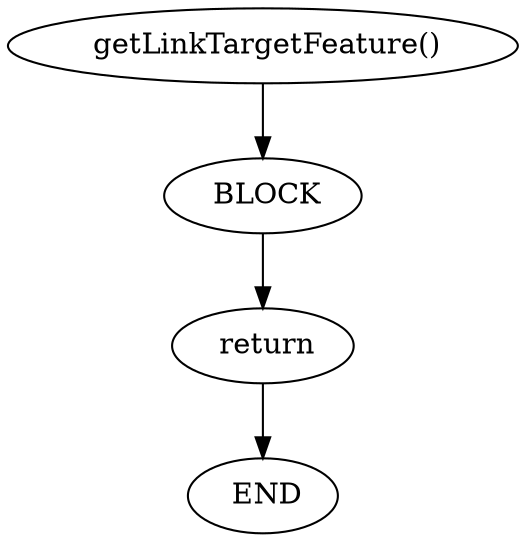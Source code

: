 digraph testGraph {
944[label=" getLinkTargetFeature()"]
946[label="BLOCK"]
944 -> 946[color=black]
946[label=" BLOCK"]
947[label="return"]
946 -> 947[color=black]
947[label=" return"]
945[label="END"]
947 -> 945[color=black]
945[label=" END"]
}
